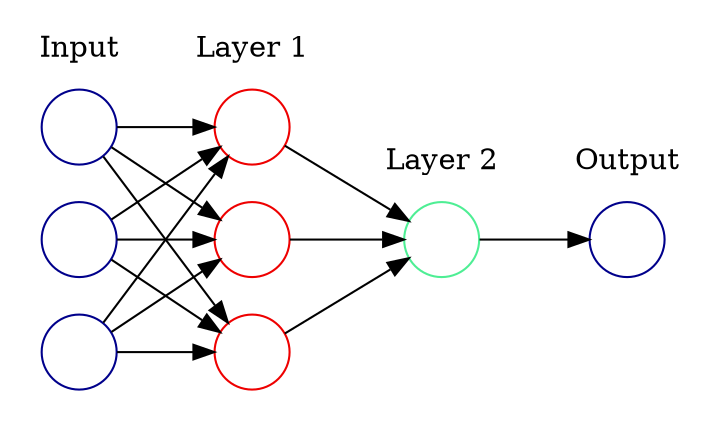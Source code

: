 digraph G {
 
        rankdir=LR
	splines=line
        
        node [fixedsize=true, label=""];
 
        subgraph cluster_0 {
		color=white;
		node [style=solid,color=blue4, shape=circle];
		x1 x2 x3;
		label = "Input";
	}
 
	subgraph cluster_1 {
		color=white;
		node [style=solid,color=red2, shape=circle];
		a12 a22 a32;
		label = "Layer 1";
	}
 
	subgraph cluster_2 {
		color=white;
		node [style=solid,color=seagreen2, shape=circle];
		O;
		label="Layer 2";
	}
	
	subgraph cluster_3 {
		color=white;
		node [style=solid,color=blue4, shape=circle];
		out;
		label = "Output";
	}
 
        x1 -> a12;
        x1 -> a22;
        x1 -> a32;
        x2 -> a12;
        x2 -> a22;
        x2 -> a32;
        x3 -> a12;
        x3 -> a22;
        x3 -> a32;
 
        a12 -> O
        a22 -> O
        a32 -> O
        
        O -> out 
}